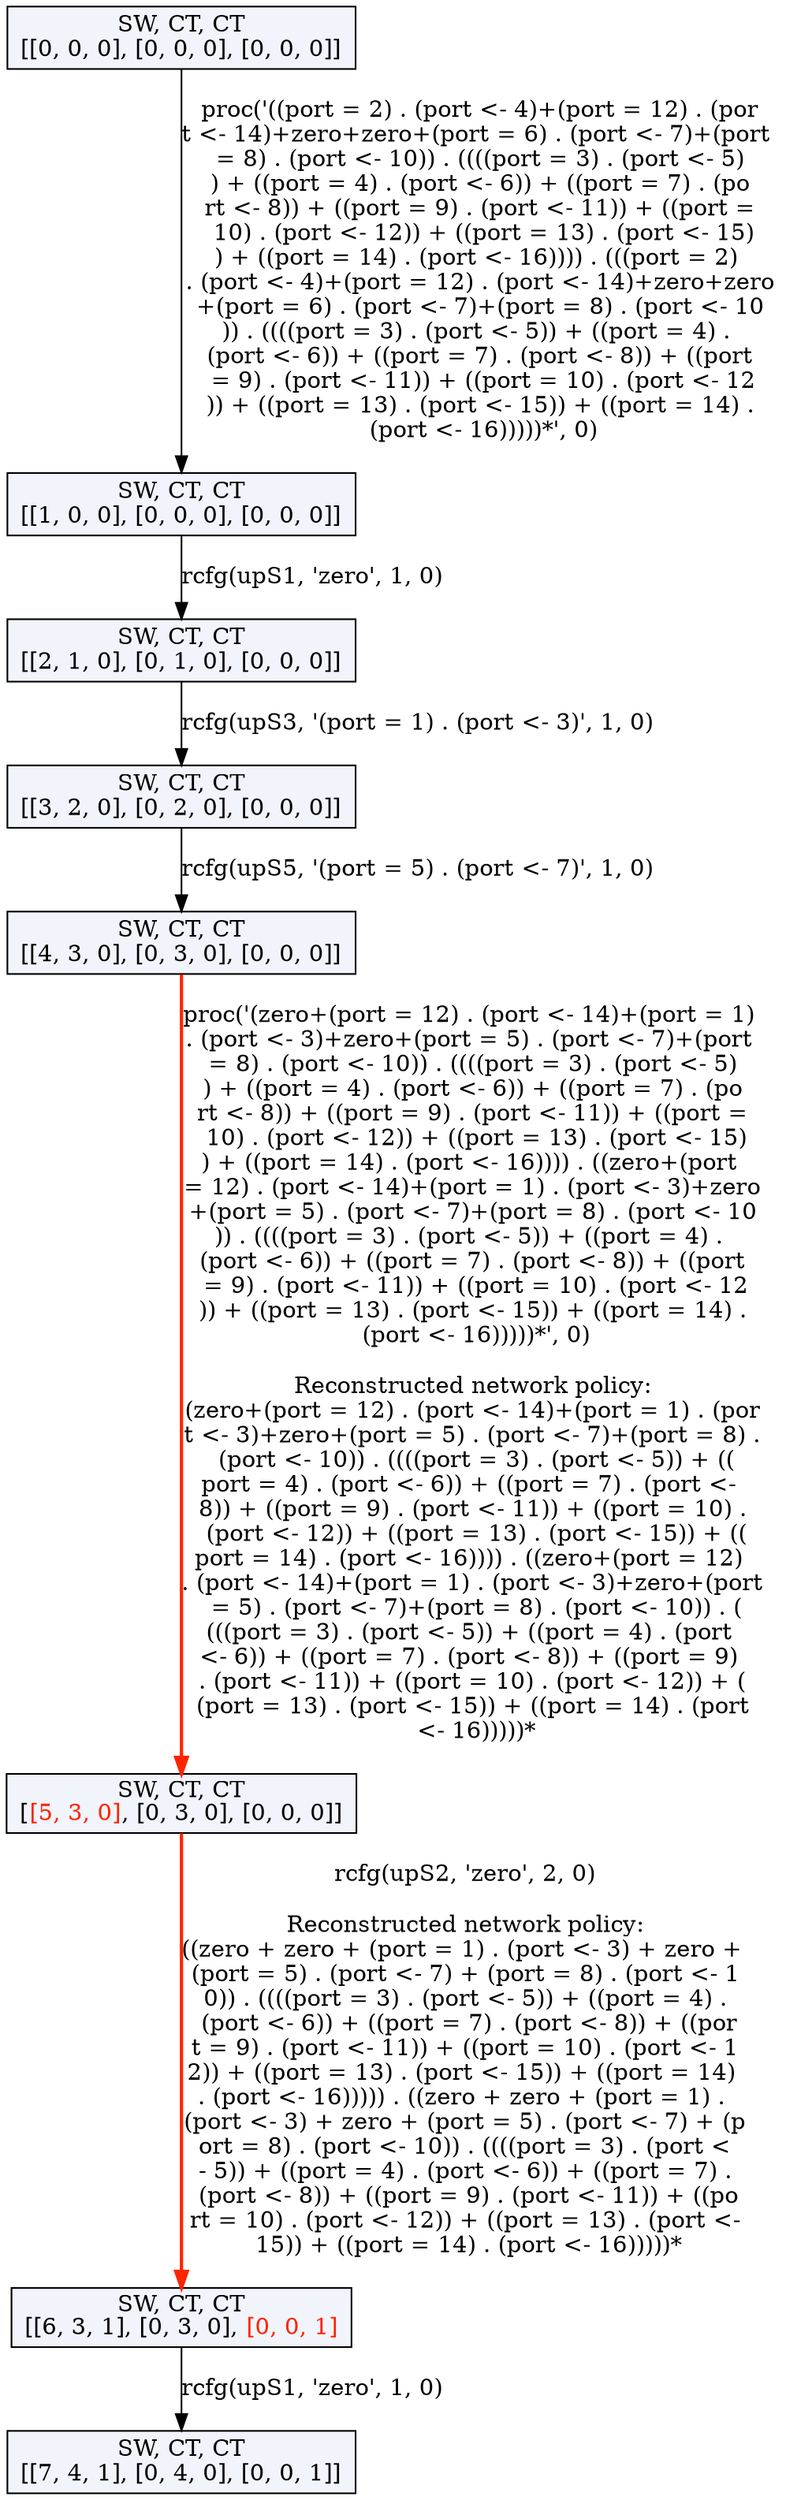 digraph g {
n0 [label=<SW, CT, CT<br/>[[0, 0, 0], [0, 0, 0], [0, 0, 0]]>, shape=rectangle, style=filled, fillcolor="#F2F4FB"];
n1 [label=<SW, CT, CT<br/>[[1, 0, 0], [0, 0, 0], [0, 0, 0]]>, shape=rectangle, style=filled, fillcolor="#F2F4FB"];
n0 -> n1 [label="proc('((port = 2) . (port <- 4)+(port = 12) . (por
t <- 14)+zero+zero+(port = 6) . (port <- 7)+(port 
= 8) . (port <- 10)) . ((((port = 3) . (port <- 5)
) + ((port = 4) . (port <- 6)) + ((port = 7) . (po
rt <- 8)) + ((port = 9) . (port <- 11)) + ((port =
 10) . (port <- 12)) + ((port = 13) . (port <- 15)
) + ((port = 14) . (port <- 16)))) . (((port = 2) 
. (port <- 4)+(port = 12) . (port <- 14)+zero+zero
+(port = 6) . (port <- 7)+(port = 8) . (port <- 10
)) . ((((port = 3) . (port <- 5)) + ((port = 4) . 
(port <- 6)) + ((port = 7) . (port <- 8)) + ((port
 = 9) . (port <- 11)) + ((port = 10) . (port <- 12
)) + ((port = 13) . (port <- 15)) + ((port = 14) .
 (port <- 16)))))*', 0)", color="#000000", penwidth=1.0];
n2 [label=<SW, CT, CT<br/>[[2, 1, 0], [0, 1, 0], [0, 0, 0]]>, shape=rectangle, style=filled, fillcolor="#F2F4FB"];
n1 -> n2 [label="rcfg(upS1, 'zero', 1, 0)", color="#000000", penwidth=1.0];
n3 [label=<SW, CT, CT<br/>[[3, 2, 0], [0, 2, 0], [0, 0, 0]]>, shape=rectangle, style=filled, fillcolor="#F2F4FB"];
n2 -> n3 [label="rcfg(upS3, '(port = 1) . (port <- 3)', 1, 0)", color="#000000", penwidth=1.0];
n4 [label=<SW, CT, CT<br/>[[4, 3, 0], [0, 3, 0], [0, 0, 0]]>, shape=rectangle, style=filled, fillcolor="#F2F4FB"];
n3 -> n4 [label="rcfg(upS5, '(port = 5) . (port <- 7)', 1, 0)", color="#000000", penwidth=1.0];
n5 [label=<SW, CT, CT<br/>[<font color="#FF2400">[5, 3, 0]</font>, [0, 3, 0], [0, 0, 0]]>, shape=rectangle, style=filled, fillcolor="#F2F4FB"];
n4 -> n5 [label="proc('(zero+(port = 12) . (port <- 14)+(port = 1) 
. (port <- 3)+zero+(port = 5) . (port <- 7)+(port 
= 8) . (port <- 10)) . ((((port = 3) . (port <- 5)
) + ((port = 4) . (port <- 6)) + ((port = 7) . (po
rt <- 8)) + ((port = 9) . (port <- 11)) + ((port =
 10) . (port <- 12)) + ((port = 13) . (port <- 15)
) + ((port = 14) . (port <- 16)))) . ((zero+(port 
= 12) . (port <- 14)+(port = 1) . (port <- 3)+zero
+(port = 5) . (port <- 7)+(port = 8) . (port <- 10
)) . ((((port = 3) . (port <- 5)) + ((port = 4) . 
(port <- 6)) + ((port = 7) . (port <- 8)) + ((port
 = 9) . (port <- 11)) + ((port = 10) . (port <- 12
)) + ((port = 13) . (port <- 15)) + ((port = 14) .
 (port <- 16)))))*', 0)

Reconstructed network policy:
(zero+(port = 12) . (port <- 14)+(port = 1) . (por
t <- 3)+zero+(port = 5) . (port <- 7)+(port = 8) .
 (port <- 10)) . ((((port = 3) . (port <- 5)) + ((
port = 4) . (port <- 6)) + ((port = 7) . (port <- 
8)) + ((port = 9) . (port <- 11)) + ((port = 10) .
 (port <- 12)) + ((port = 13) . (port <- 15)) + ((
port = 14) . (port <- 16)))) . ((zero+(port = 12) 
. (port <- 14)+(port = 1) . (port <- 3)+zero+(port
 = 5) . (port <- 7)+(port = 8) . (port <- 10)) . (
(((port = 3) . (port <- 5)) + ((port = 4) . (port 
<- 6)) + ((port = 7) . (port <- 8)) + ((port = 9) 
. (port <- 11)) + ((port = 10) . (port <- 12)) + (
(port = 13) . (port <- 15)) + ((port = 14) . (port
 <- 16)))))*", color="#FF2400", penwidth=2.0];
n6 [label=<SW, CT, CT<br/>[[6, 3, 1], [0, 3, 0], <font color="#FF2400">[0, 0, 1]</font>]>, shape=rectangle, style=filled, fillcolor="#F2F4FB"];
n5 -> n6 [label="rcfg(upS2, 'zero', 2, 0)

Reconstructed network policy:
((zero + zero + (port = 1) . (port <- 3) + zero + 
(port = 5) . (port <- 7) + (port = 8) . (port <- 1
0)) . ((((port = 3) . (port <- 5)) + ((port = 4) .
 (port <- 6)) + ((port = 7) . (port <- 8)) + ((por
t = 9) . (port <- 11)) + ((port = 10) . (port <- 1
2)) + ((port = 13) . (port <- 15)) + ((port = 14) 
. (port <- 16))))) . ((zero + zero + (port = 1) . 
(port <- 3) + zero + (port = 5) . (port <- 7) + (p
ort = 8) . (port <- 10)) . ((((port = 3) . (port <
- 5)) + ((port = 4) . (port <- 6)) + ((port = 7) .
 (port <- 8)) + ((port = 9) . (port <- 11)) + ((po
rt = 10) . (port <- 12)) + ((port = 13) . (port <-
 15)) + ((port = 14) . (port <- 16)))))*", color="#FF2400", penwidth=2.0];
n7 [label=<SW, CT, CT<br/>[[7, 4, 1], [0, 4, 0], [0, 0, 1]]>, shape=rectangle, style=filled, fillcolor="#F2F4FB"];
n6 -> n7 [label="rcfg(upS1, 'zero', 1, 0)", color="#000000", penwidth=1.0];
}